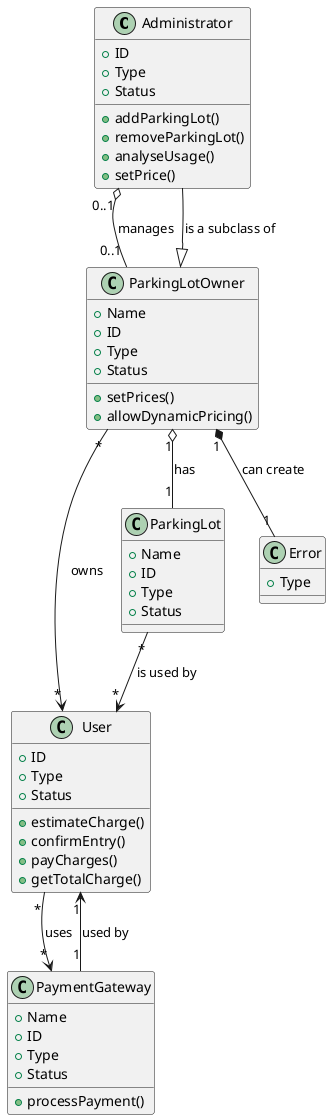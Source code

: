 @startuml

class Administrator {
  + ID
  + Type
  + Status
  + addParkingLot()
  + removeParkingLot()
  + analyseUsage()
  + setPrice()
}

class User {
  + ID
  + Type
  + Status
  + estimateCharge()
  + confirmEntry()
  + payCharges()
  + getTotalCharge()
}

class ParkingLotOwner {
  + Name
  + ID
  + Type
  + Status
  + setPrices()
  + allowDynamicPricing()
}

class ParkingLot {
  + Name
  + ID
  + Type
  + Status
}

class PaymentGateway {
  + Name
  + ID
  + Type
  + Status
  + processPayment()
}

class Error {
  + Type
}

ParkingLotOwner <|-- Administrator : is a subclass of
ParkingLotOwner "*" --> "*" User : owns
ParkingLotOwner "1" o-- "1" ParkingLot : has
ParkingLot "*" --> "*" User : is used by
PaymentGateway "1" --> "1" User : used by
Administrator "0..1" o-- "0..1" ParkingLotOwner : manages
User "*" --> "*" PaymentGateway : uses
ParkingLotOwner "1" *-- "1" Error : can create

@enduml